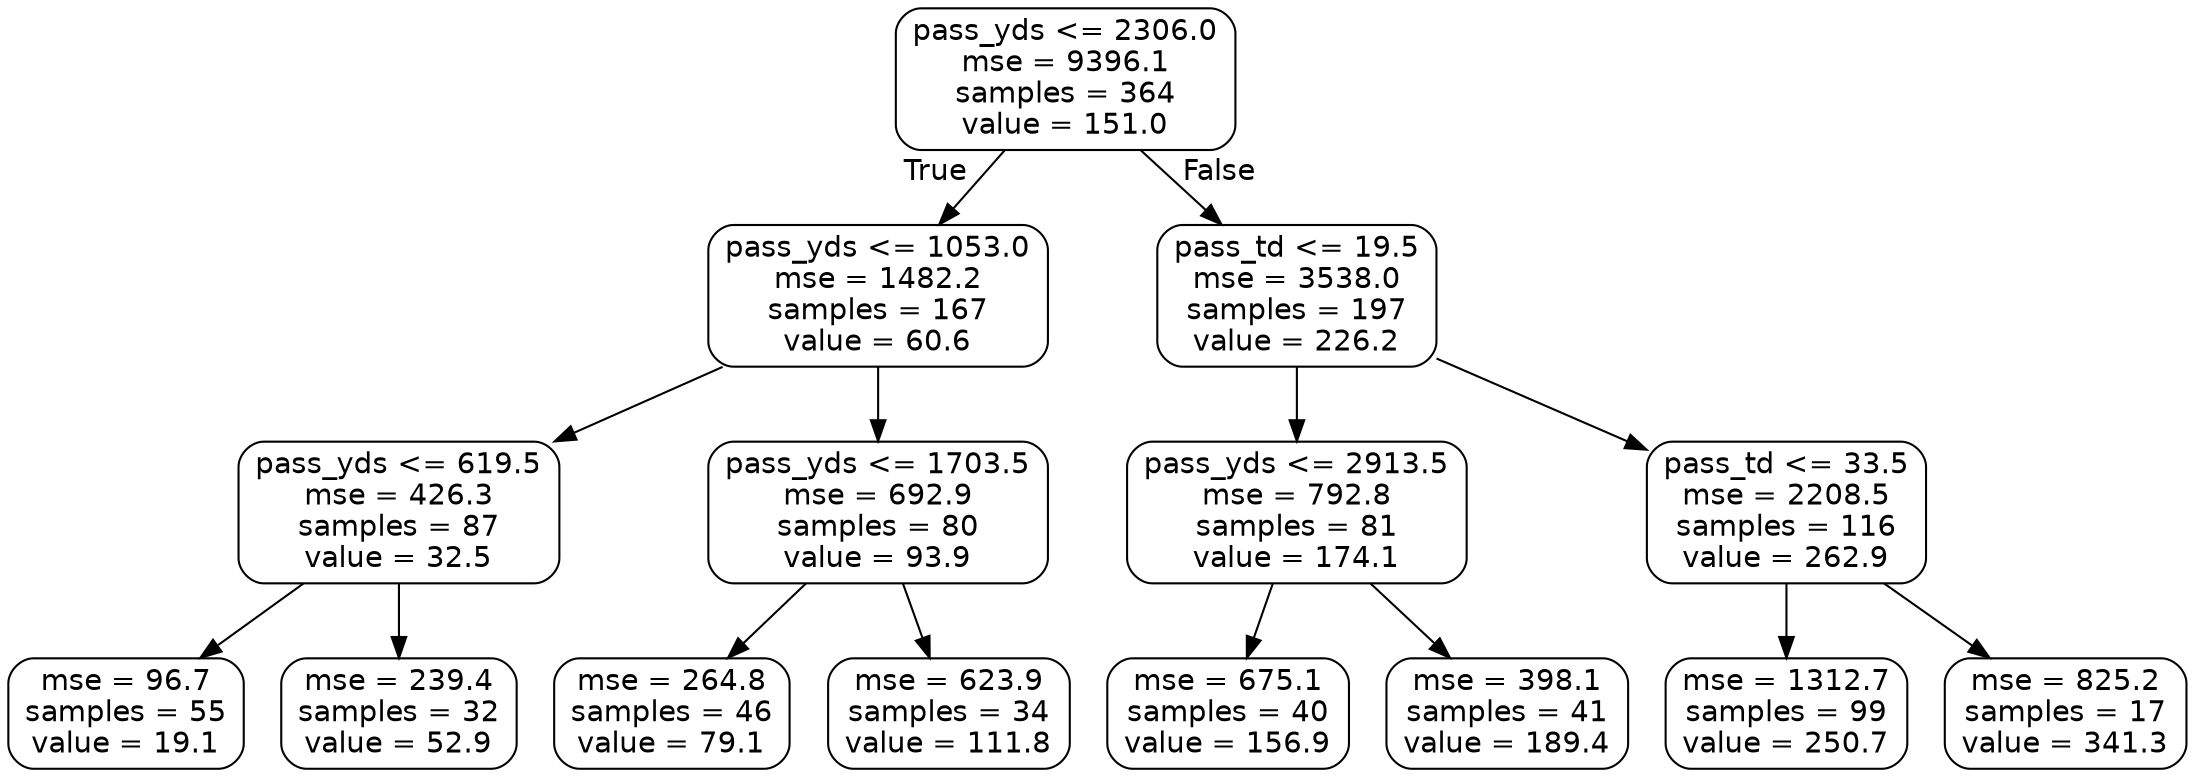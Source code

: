 digraph Tree {
node [shape=box, style="rounded", color="black", fontname=helvetica] ;
edge [fontname=helvetica] ;
0 [label="pass_yds <= 2306.0\nmse = 9396.1\nsamples = 364\nvalue = 151.0"] ;
1 [label="pass_yds <= 1053.0\nmse = 1482.2\nsamples = 167\nvalue = 60.6"] ;
0 -> 1 [labeldistance=2.5, labelangle=45, headlabel="True"] ;
2 [label="pass_yds <= 619.5\nmse = 426.3\nsamples = 87\nvalue = 32.5"] ;
1 -> 2 ;
3 [label="mse = 96.7\nsamples = 55\nvalue = 19.1"] ;
2 -> 3 ;
4 [label="mse = 239.4\nsamples = 32\nvalue = 52.9"] ;
2 -> 4 ;
5 [label="pass_yds <= 1703.5\nmse = 692.9\nsamples = 80\nvalue = 93.9"] ;
1 -> 5 ;
6 [label="mse = 264.8\nsamples = 46\nvalue = 79.1"] ;
5 -> 6 ;
7 [label="mse = 623.9\nsamples = 34\nvalue = 111.8"] ;
5 -> 7 ;
8 [label="pass_td <= 19.5\nmse = 3538.0\nsamples = 197\nvalue = 226.2"] ;
0 -> 8 [labeldistance=2.5, labelangle=-45, headlabel="False"] ;
9 [label="pass_yds <= 2913.5\nmse = 792.8\nsamples = 81\nvalue = 174.1"] ;
8 -> 9 ;
10 [label="mse = 675.1\nsamples = 40\nvalue = 156.9"] ;
9 -> 10 ;
11 [label="mse = 398.1\nsamples = 41\nvalue = 189.4"] ;
9 -> 11 ;
12 [label="pass_td <= 33.5\nmse = 2208.5\nsamples = 116\nvalue = 262.9"] ;
8 -> 12 ;
13 [label="mse = 1312.7\nsamples = 99\nvalue = 250.7"] ;
12 -> 13 ;
14 [label="mse = 825.2\nsamples = 17\nvalue = 341.3"] ;
12 -> 14 ;
}